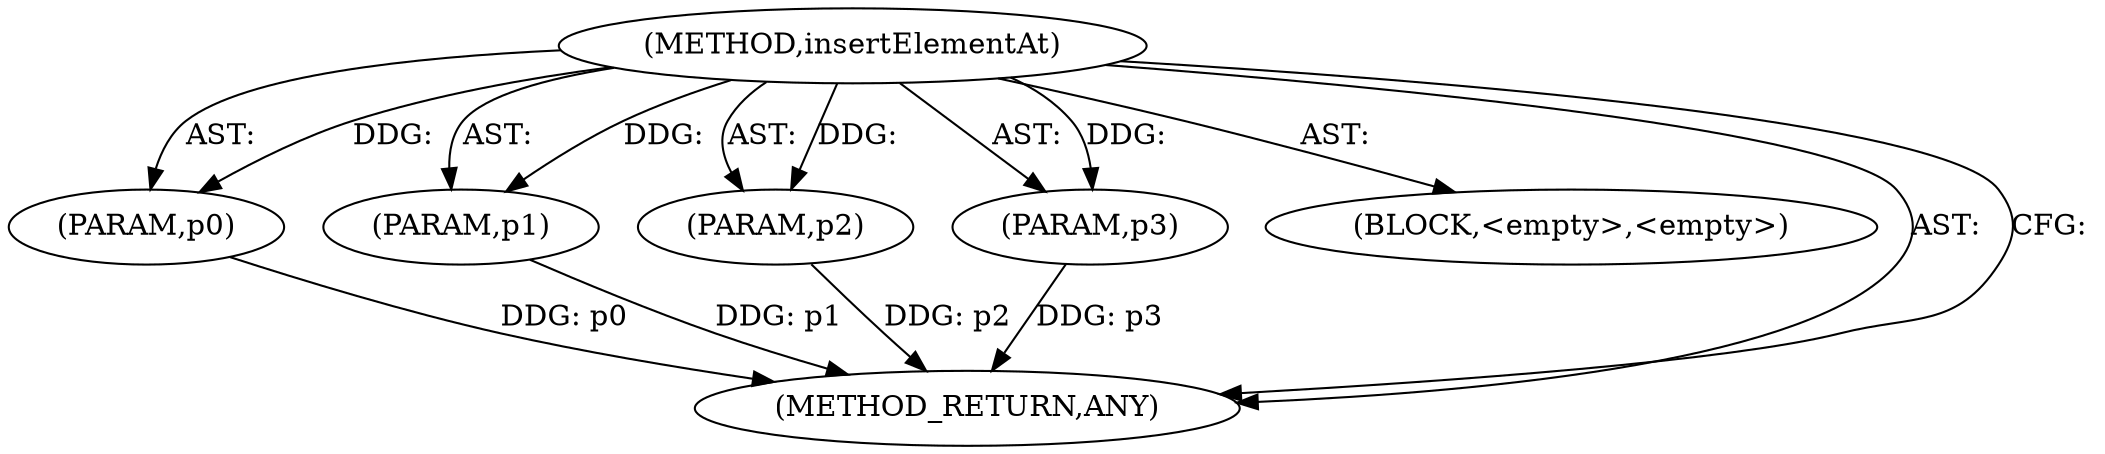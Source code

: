 digraph "insertElementAt" {  
"111669149809" [label = <(METHOD,insertElementAt)> ]
"115964117219" [label = <(PARAM,p0)> ]
"115964117220" [label = <(PARAM,p1)> ]
"115964117221" [label = <(PARAM,p2)> ]
"115964117222" [label = <(PARAM,p3)> ]
"25769803968" [label = <(BLOCK,&lt;empty&gt;,&lt;empty&gt;)> ]
"128849018993" [label = <(METHOD_RETURN,ANY)> ]
  "111669149809" -> "115964117219"  [ label = "AST: "] 
  "111669149809" -> "115964117220"  [ label = "AST: "] 
  "111669149809" -> "25769803968"  [ label = "AST: "] 
  "111669149809" -> "115964117221"  [ label = "AST: "] 
  "111669149809" -> "128849018993"  [ label = "AST: "] 
  "111669149809" -> "115964117222"  [ label = "AST: "] 
  "111669149809" -> "128849018993"  [ label = "CFG: "] 
  "115964117219" -> "128849018993"  [ label = "DDG: p0"] 
  "115964117220" -> "128849018993"  [ label = "DDG: p1"] 
  "115964117221" -> "128849018993"  [ label = "DDG: p2"] 
  "115964117222" -> "128849018993"  [ label = "DDG: p3"] 
  "111669149809" -> "115964117219"  [ label = "DDG: "] 
  "111669149809" -> "115964117220"  [ label = "DDG: "] 
  "111669149809" -> "115964117221"  [ label = "DDG: "] 
  "111669149809" -> "115964117222"  [ label = "DDG: "] 
}

